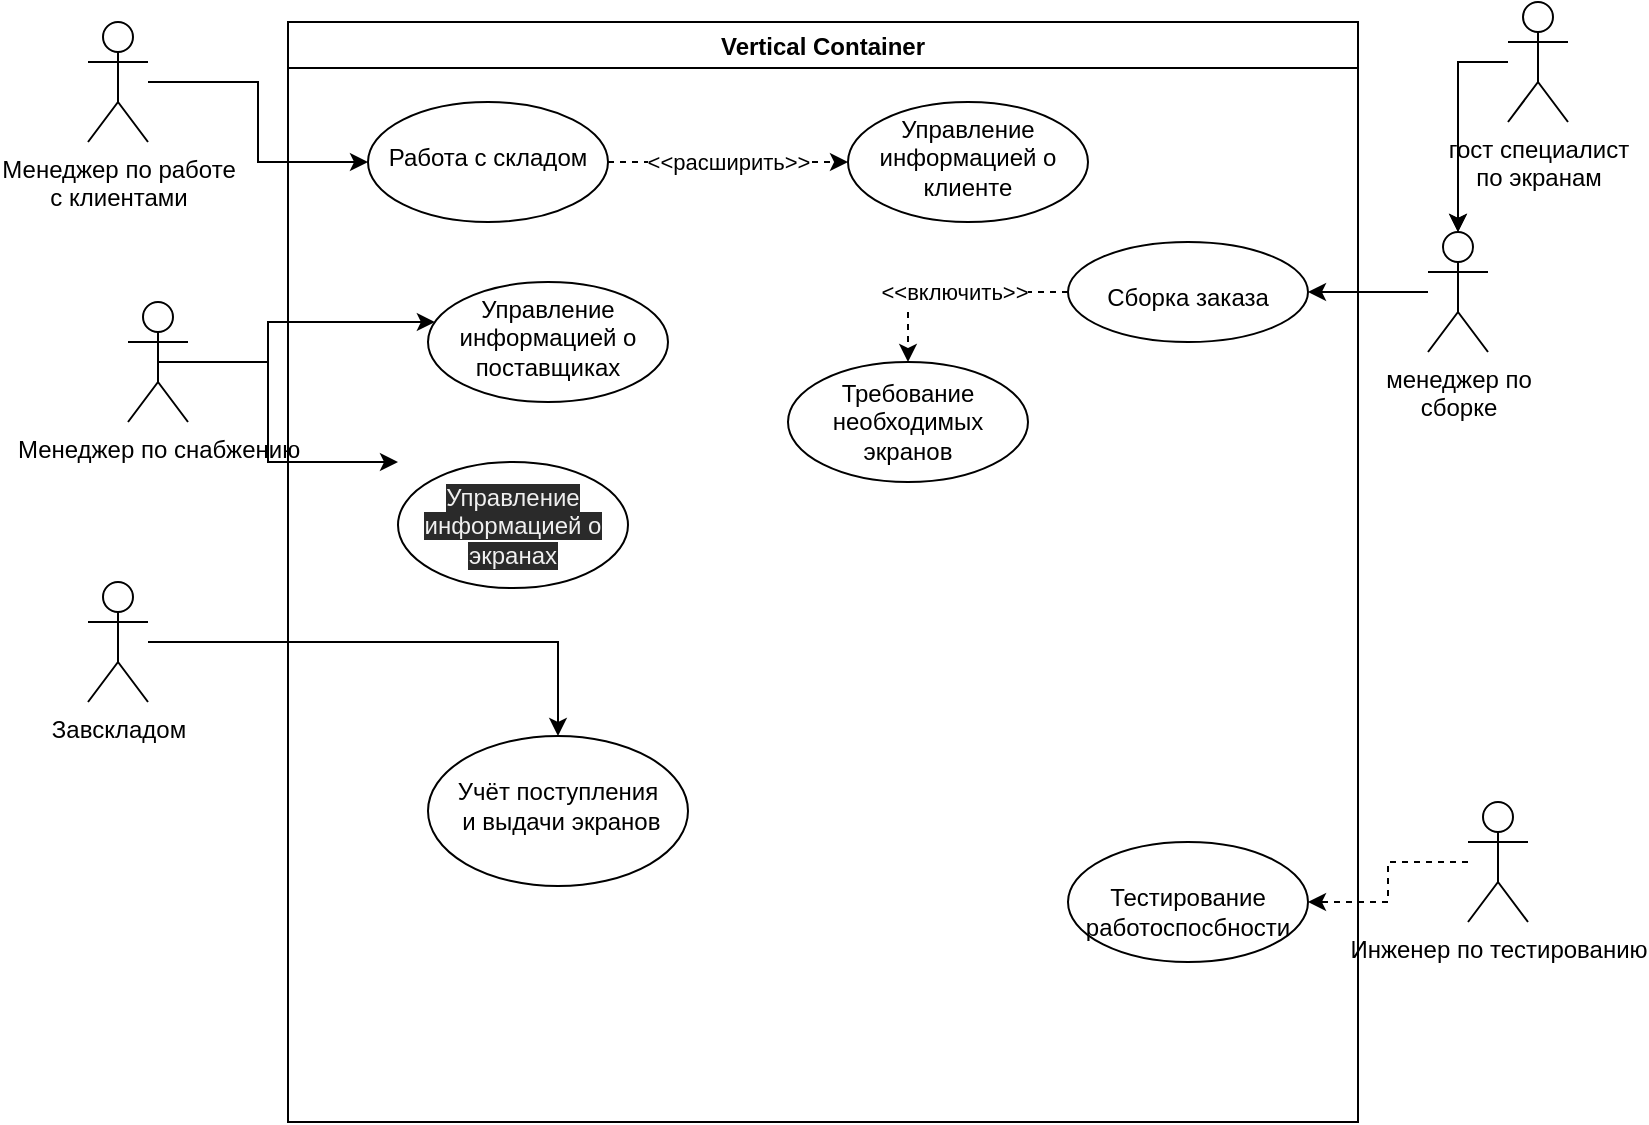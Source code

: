 <mxfile version="20.6.0" type="github">
  <diagram id="raZc96oaExWGVAbaI8DL" name="Страница 1">
    <mxGraphModel dx="1960" dy="733" grid="1" gridSize="10" guides="1" tooltips="1" connect="1" arrows="1" fold="1" page="1" pageScale="1" pageWidth="827" pageHeight="1169" math="0" shadow="0">
      <root>
        <mxCell id="0" />
        <mxCell id="1" parent="0" />
        <mxCell id="1uURDah9pJ2b1rGeT5Ur-2" value="Vertical Container" style="swimlane;" parent="1" vertex="1">
          <mxGeometry x="140" y="210" width="535" height="550" as="geometry" />
        </mxCell>
        <mxCell id="1uURDah9pJ2b1rGeT5Ur-21" value="&amp;lt;&amp;lt;расширить&amp;gt;&amp;gt;" style="edgeStyle=orthogonalEdgeStyle;rounded=0;orthogonalLoop=1;jettySize=auto;html=1;dashed=1;" parent="1uURDah9pJ2b1rGeT5Ur-2" source="1uURDah9pJ2b1rGeT5Ur-14" target="1uURDah9pJ2b1rGeT5Ur-20" edge="1">
          <mxGeometry relative="1" as="geometry" />
        </mxCell>
        <mxCell id="1uURDah9pJ2b1rGeT5Ur-14" value="&lt;br&gt;Работа с складом" style="ellipse;whiteSpace=wrap;html=1;verticalAlign=top;" parent="1uURDah9pJ2b1rGeT5Ur-2" vertex="1">
          <mxGeometry x="40" y="40" width="120" height="60" as="geometry" />
        </mxCell>
        <mxCell id="1uURDah9pJ2b1rGeT5Ur-16" value="Управление информацией о поставщиках" style="ellipse;whiteSpace=wrap;html=1;verticalAlign=top;" parent="1uURDah9pJ2b1rGeT5Ur-2" vertex="1">
          <mxGeometry x="70" y="130" width="120" height="60" as="geometry" />
        </mxCell>
        <mxCell id="1uURDah9pJ2b1rGeT5Ur-18" value="&lt;br&gt;&lt;font&gt;Учёт поступления&lt;br&gt;&lt;font&gt;&amp;nbsp;и выдачи экранов&lt;/font&gt;&lt;/font&gt;" style="ellipse;whiteSpace=wrap;html=1;verticalAlign=top;" parent="1uURDah9pJ2b1rGeT5Ur-2" vertex="1">
          <mxGeometry x="70" y="357" width="130" height="75" as="geometry" />
        </mxCell>
        <mxCell id="1uURDah9pJ2b1rGeT5Ur-20" value="Управление информацией о клиенте" style="ellipse;whiteSpace=wrap;html=1;verticalAlign=top;" parent="1uURDah9pJ2b1rGeT5Ur-2" vertex="1">
          <mxGeometry x="280" y="40" width="120" height="60" as="geometry" />
        </mxCell>
        <mxCell id="1uURDah9pJ2b1rGeT5Ur-26" value="&lt;span style=&quot;color: rgb(240, 240, 240); font-family: Helvetica; font-size: 12px; font-style: normal; font-variant-ligatures: normal; font-variant-caps: normal; font-weight: 400; letter-spacing: normal; orphans: 2; text-align: center; text-indent: 0px; text-transform: none; widows: 2; word-spacing: 0px; -webkit-text-stroke-width: 0px; background-color: rgb(42, 42, 42); text-decoration-thickness: initial; text-decoration-style: initial; text-decoration-color: initial; float: none; display: inline !important;&quot;&gt;Управление&lt;span&gt; &lt;br&gt;информацией о &lt;br&gt;экранах&lt;/span&gt;&lt;/span&gt;" style="ellipse;whiteSpace=wrap;html=1;" parent="1uURDah9pJ2b1rGeT5Ur-2" vertex="1">
          <mxGeometry x="55" y="220" width="115" height="63" as="geometry" />
        </mxCell>
        <mxCell id="1uURDah9pJ2b1rGeT5Ur-29" value="&lt;br&gt;&lt;font&gt;Сборка заказа&lt;/font&gt;" style="ellipse;whiteSpace=wrap;html=1;verticalAlign=top;" parent="1uURDah9pJ2b1rGeT5Ur-2" vertex="1">
          <mxGeometry x="390" y="110" width="120" height="50" as="geometry" />
        </mxCell>
        <mxCell id="1uURDah9pJ2b1rGeT5Ur-32" value="Требование необходимых экранов" style="ellipse;whiteSpace=wrap;html=1;" parent="1uURDah9pJ2b1rGeT5Ur-2" vertex="1">
          <mxGeometry x="250" y="170" width="120" height="60" as="geometry" />
        </mxCell>
        <mxCell id="1uURDah9pJ2b1rGeT5Ur-31" value="&amp;lt;&amp;lt;включить&amp;gt;&amp;gt;" style="edgeStyle=orthogonalEdgeStyle;rounded=0;orthogonalLoop=1;jettySize=auto;html=1;dashed=1;" parent="1uURDah9pJ2b1rGeT5Ur-2" source="1uURDah9pJ2b1rGeT5Ur-29" target="1uURDah9pJ2b1rGeT5Ur-32" edge="1">
          <mxGeometry relative="1" as="geometry">
            <mxPoint x="300" y="180" as="targetPoint" />
          </mxGeometry>
        </mxCell>
        <mxCell id="1uURDah9pJ2b1rGeT5Ur-33" value="&lt;br&gt;&lt;font&gt;Тестирование работоспосбности&lt;/font&gt;" style="ellipse;whiteSpace=wrap;html=1;verticalAlign=top;align=center;" parent="1uURDah9pJ2b1rGeT5Ur-2" vertex="1">
          <mxGeometry x="390" y="410" width="120" height="60" as="geometry" />
        </mxCell>
        <mxCell id="1uURDah9pJ2b1rGeT5Ur-34" value="" style="edgeStyle=orthogonalEdgeStyle;rounded=0;orthogonalLoop=1;jettySize=auto;html=1;dashed=1;" parent="1" source="1uURDah9pJ2b1rGeT5Ur-3" target="1uURDah9pJ2b1rGeT5Ur-33" edge="1">
          <mxGeometry relative="1" as="geometry" />
        </mxCell>
        <mxCell id="1uURDah9pJ2b1rGeT5Ur-3" value="Инженер по тестированию" style="shape=umlActor;verticalLabelPosition=bottom;verticalAlign=top;html=1;outlineConnect=0;" parent="1" vertex="1">
          <mxGeometry x="730" y="600" width="30" height="60" as="geometry" />
        </mxCell>
        <mxCell id="1uURDah9pJ2b1rGeT5Ur-30" value="" style="edgeStyle=orthogonalEdgeStyle;rounded=0;orthogonalLoop=1;jettySize=auto;html=1;" parent="1" source="1uURDah9pJ2b1rGeT5Ur-4" target="1uURDah9pJ2b1rGeT5Ur-29" edge="1">
          <mxGeometry relative="1" as="geometry" />
        </mxCell>
        <mxCell id="1uURDah9pJ2b1rGeT5Ur-4" value="&lt;font&gt;менеджер по&lt;/font&gt;&lt;br&gt;сборке" style="shape=umlActor;verticalLabelPosition=bottom;verticalAlign=top;html=1;outlineConnect=0;" parent="1" vertex="1">
          <mxGeometry x="710" y="315" width="30" height="60" as="geometry" />
        </mxCell>
        <mxCell id="1uURDah9pJ2b1rGeT5Ur-13" value="" style="edgeStyle=orthogonalEdgeStyle;rounded=0;orthogonalLoop=1;jettySize=auto;html=1;" parent="1" source="1uURDah9pJ2b1rGeT5Ur-6" target="1uURDah9pJ2b1rGeT5Ur-4" edge="1">
          <mxGeometry relative="1" as="geometry" />
        </mxCell>
        <mxCell id="1uURDah9pJ2b1rGeT5Ur-27" value="" style="edgeStyle=orthogonalEdgeStyle;rounded=0;orthogonalLoop=1;jettySize=auto;html=1;" parent="1" source="1uURDah9pJ2b1rGeT5Ur-6" target="1uURDah9pJ2b1rGeT5Ur-4" edge="1">
          <mxGeometry relative="1" as="geometry" />
        </mxCell>
        <mxCell id="1uURDah9pJ2b1rGeT5Ur-6" value="гост специалист&lt;br&gt;&lt;font&gt;по экранам&lt;/font&gt;" style="shape=umlActor;verticalLabelPosition=bottom;verticalAlign=top;html=1;outlineConnect=0;" parent="1" vertex="1">
          <mxGeometry x="750" y="200" width="30" height="60" as="geometry" />
        </mxCell>
        <mxCell id="1uURDah9pJ2b1rGeT5Ur-19" value="" style="edgeStyle=orthogonalEdgeStyle;rounded=0;orthogonalLoop=1;jettySize=auto;html=1;" parent="1" source="1uURDah9pJ2b1rGeT5Ur-7" target="1uURDah9pJ2b1rGeT5Ur-18" edge="1">
          <mxGeometry relative="1" as="geometry" />
        </mxCell>
        <mxCell id="1uURDah9pJ2b1rGeT5Ur-7" value="Завскладом" style="shape=umlActor;verticalLabelPosition=bottom;verticalAlign=top;html=1;outlineConnect=0;" parent="1" vertex="1">
          <mxGeometry x="40" y="490" width="30" height="60" as="geometry" />
        </mxCell>
        <mxCell id="1uURDah9pJ2b1rGeT5Ur-17" value="" style="edgeStyle=orthogonalEdgeStyle;rounded=0;orthogonalLoop=1;jettySize=auto;html=1;" parent="1" source="1uURDah9pJ2b1rGeT5Ur-8" target="1uURDah9pJ2b1rGeT5Ur-16" edge="1">
          <mxGeometry relative="1" as="geometry">
            <Array as="points">
              <mxPoint x="130" y="380" />
              <mxPoint x="130" y="360" />
            </Array>
          </mxGeometry>
        </mxCell>
        <mxCell id="1uURDah9pJ2b1rGeT5Ur-25" style="edgeStyle=orthogonalEdgeStyle;rounded=0;orthogonalLoop=1;jettySize=auto;html=1;exitX=0.5;exitY=0.5;exitDx=0;exitDy=0;exitPerimeter=0;" parent="1" source="1uURDah9pJ2b1rGeT5Ur-8" edge="1">
          <mxGeometry relative="1" as="geometry">
            <mxPoint x="195" y="430" as="targetPoint" />
            <Array as="points">
              <mxPoint x="130" y="380" />
              <mxPoint x="130" y="430" />
            </Array>
          </mxGeometry>
        </mxCell>
        <mxCell id="1uURDah9pJ2b1rGeT5Ur-8" value="Менеджер по&amp;nbsp;снабжению" style="shape=umlActor;verticalLabelPosition=bottom;verticalAlign=top;html=1;outlineConnect=0;" parent="1" vertex="1">
          <mxGeometry x="60" y="350" width="30" height="60" as="geometry" />
        </mxCell>
        <mxCell id="1uURDah9pJ2b1rGeT5Ur-15" value="" style="edgeStyle=orthogonalEdgeStyle;rounded=0;orthogonalLoop=1;jettySize=auto;html=1;" parent="1" source="1uURDah9pJ2b1rGeT5Ur-9" target="1uURDah9pJ2b1rGeT5Ur-14" edge="1">
          <mxGeometry relative="1" as="geometry" />
        </mxCell>
        <mxCell id="1uURDah9pJ2b1rGeT5Ur-9" value="Менеджер по работе&lt;br&gt;с клиентами" style="shape=umlActor;verticalLabelPosition=bottom;verticalAlign=top;html=1;outlineConnect=0;" parent="1" vertex="1">
          <mxGeometry x="40" y="210" width="30" height="60" as="geometry" />
        </mxCell>
      </root>
    </mxGraphModel>
  </diagram>
</mxfile>
